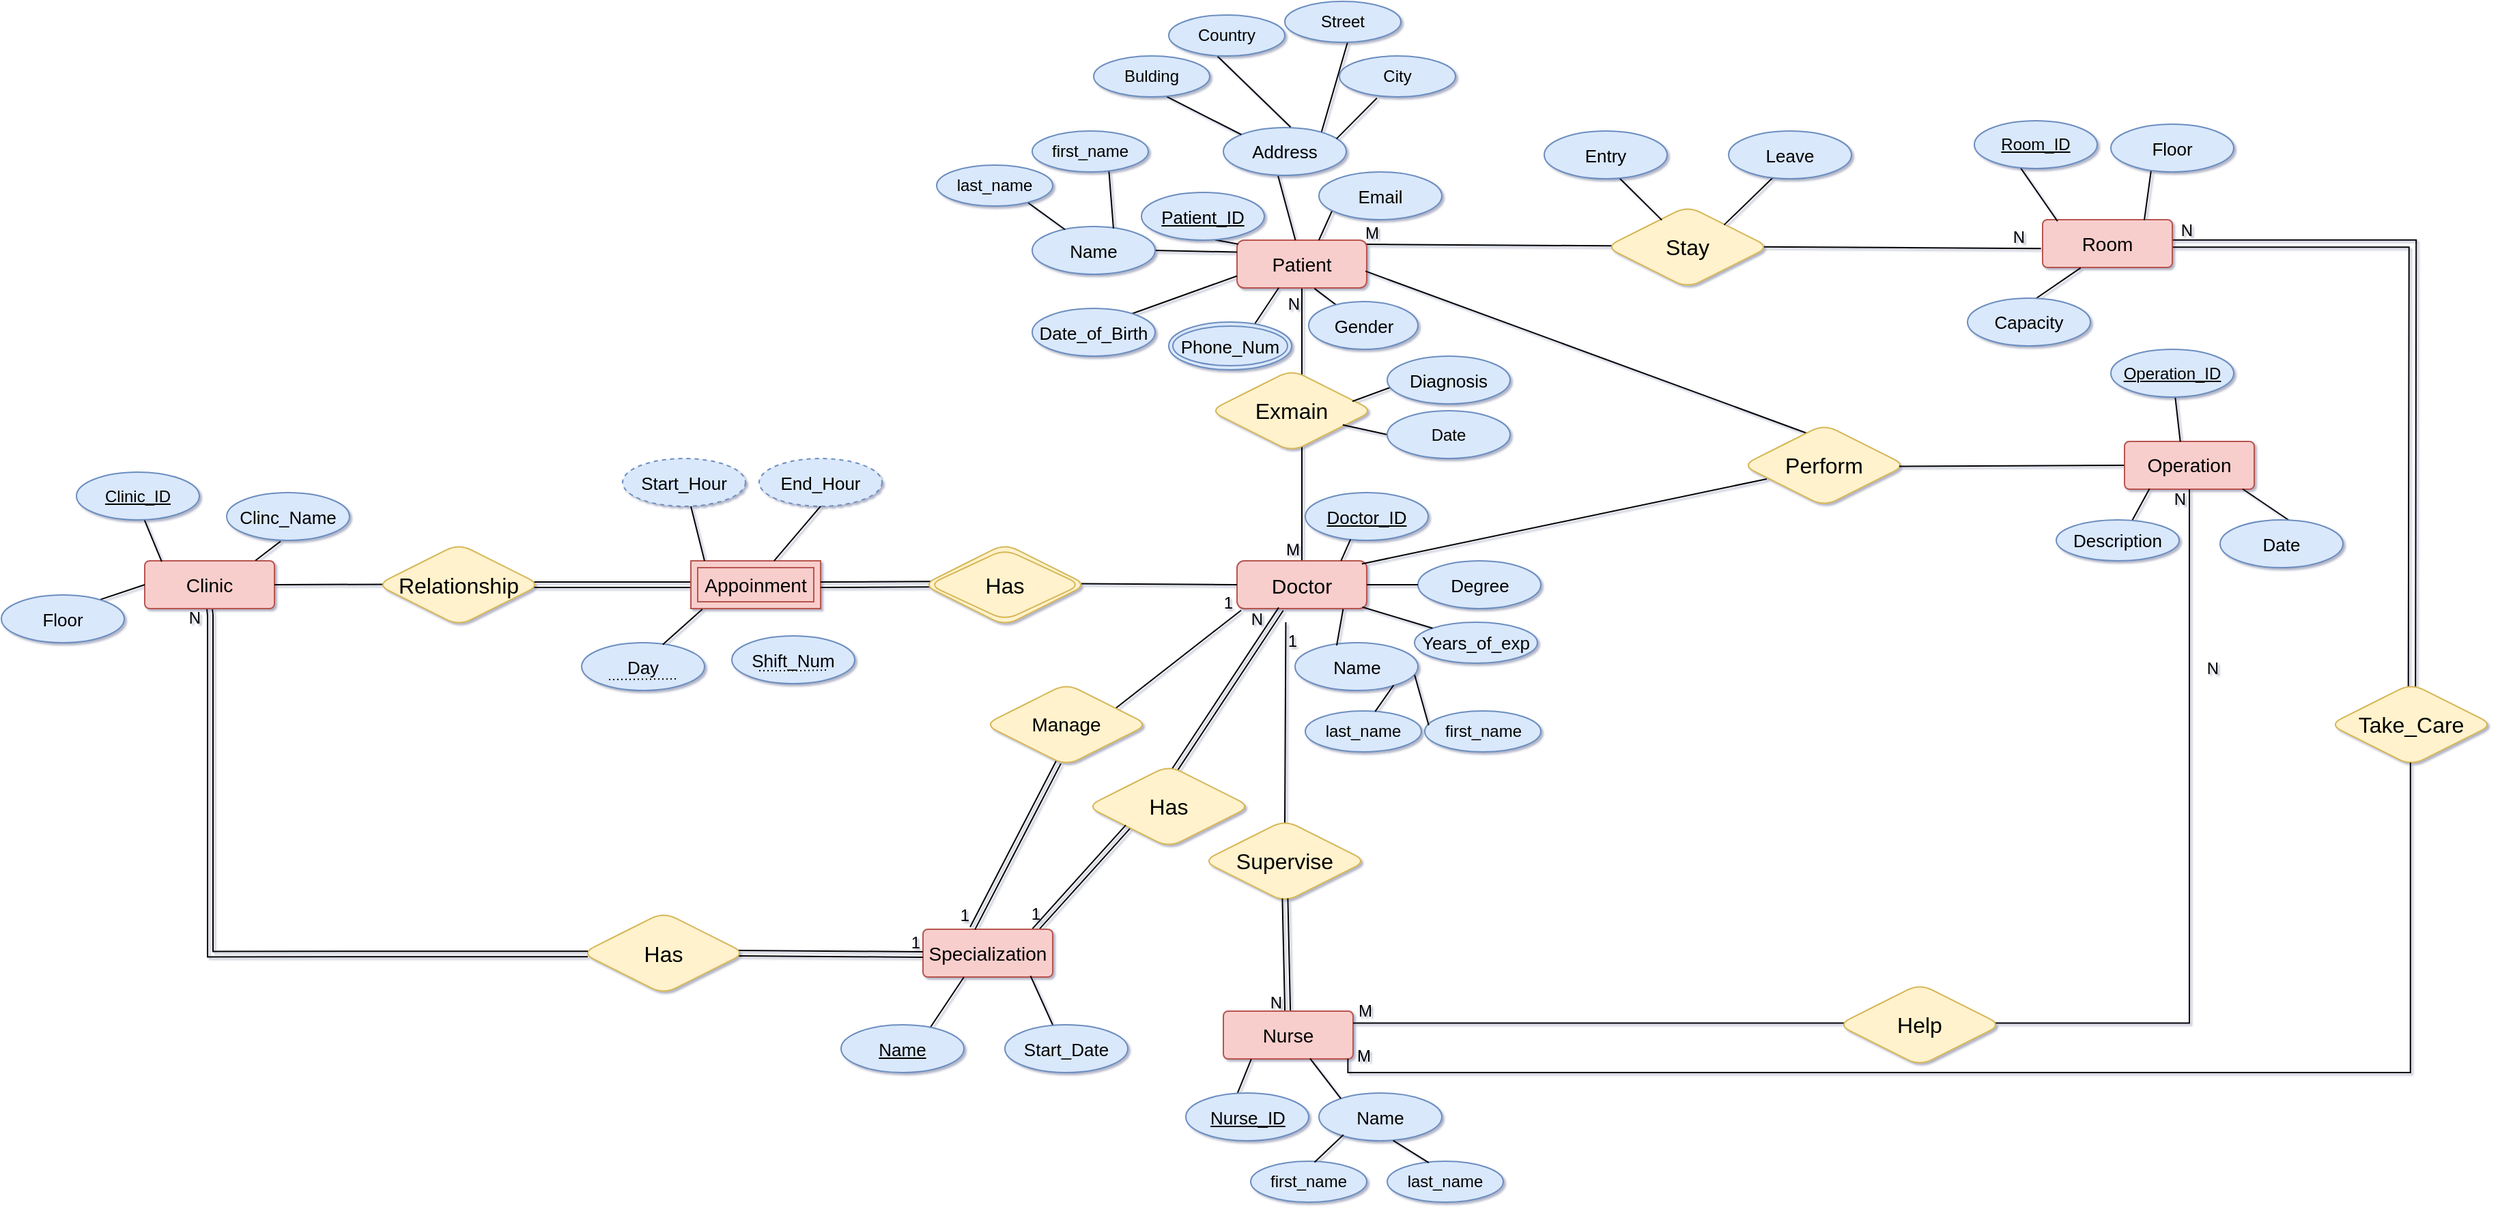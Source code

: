 <mxfile version="25.0.2">
  <diagram name="Page-1" id="JPhfY46BZoYC_x1wJi27">
    <mxGraphModel dx="1514" dy="818" grid="1" gridSize="10" guides="1" tooltips="1" connect="1" arrows="1" fold="1" page="0" pageScale="1" pageWidth="850" pageHeight="1100" background="none" math="0" shadow="1">
      <root>
        <mxCell id="0" />
        <mxCell id="1" parent="0" />
        <mxCell id="t5Fg0YKXx1d9ERBlGr_o-64" value="" style="shape=link;html=1;rounded=0;edgeStyle=orthogonalEdgeStyle;width=5.238;exitX=1;exitY=0.5;exitDx=0;exitDy=0;entryX=0.504;entryY=0.064;entryDx=0;entryDy=0;entryPerimeter=0;" edge="1" parent="1" source="BDL2UbOn3JsSijbBYsNf-133">
          <mxGeometry relative="1" as="geometry">
            <mxPoint x="1075" y="126.83" as="sourcePoint" />
            <mxPoint x="1250.48" y="453.17" as="targetPoint" />
          </mxGeometry>
        </mxCell>
        <mxCell id="t5Fg0YKXx1d9ERBlGr_o-66" value="N" style="resizable=0;html=1;whiteSpace=wrap;align=right;verticalAlign=bottom;" connectable="0" vertex="1" parent="t5Fg0YKXx1d9ERBlGr_o-64">
          <mxGeometry x="1" relative="1" as="geometry">
            <mxPoint x="-140" y="-5" as="offset" />
          </mxGeometry>
        </mxCell>
        <mxCell id="BDL2UbOn3JsSijbBYsNf-130" value="" style="endArrow=none;html=1;rounded=0;fontFamily=Helvetica;fontSize=12;fontColor=default;exitX=0.966;exitY=0.087;exitDx=0;exitDy=0;exitPerimeter=0;entryX=-0.012;entryY=0.603;entryDx=0;entryDy=0;entryPerimeter=0;" parent="1" source="BDL2UbOn3JsSijbBYsNf-97" target="BDL2UbOn3JsSijbBYsNf-133" edge="1">
          <mxGeometry relative="1" as="geometry">
            <mxPoint x="490" y="125" as="sourcePoint" />
            <mxPoint x="950.381" y="130" as="targetPoint" />
          </mxGeometry>
        </mxCell>
        <mxCell id="BDL2UbOn3JsSijbBYsNf-131" value="M" style="resizable=0;html=1;whiteSpace=wrap;align=left;verticalAlign=bottom;rounded=1;strokeColor=default;fontFamily=Helvetica;fontSize=12;fontColor=default;fillColor=default;" parent="BDL2UbOn3JsSijbBYsNf-130" connectable="0" vertex="1">
          <mxGeometry x="-1" relative="1" as="geometry" />
        </mxCell>
        <mxCell id="BDL2UbOn3JsSijbBYsNf-132" value="N" style="resizable=0;html=1;whiteSpace=wrap;align=right;verticalAlign=bottom;rounded=1;strokeColor=default;fontFamily=Helvetica;fontSize=12;fontColor=default;fillColor=default;" parent="BDL2UbOn3JsSijbBYsNf-130" connectable="0" vertex="1">
          <mxGeometry x="1" relative="1" as="geometry">
            <mxPoint x="-10" as="offset" />
          </mxGeometry>
        </mxCell>
        <mxCell id="BDL2UbOn3JsSijbBYsNf-129" value="Stay" style="shape=rhombus;perimeter=rhombusPerimeter;whiteSpace=wrap;html=1;align=center;rounded=1;strokeColor=#d6b656;verticalAlign=middle;fontFamily=Helvetica;fontSize=16;fillColor=#fff2cc;" parent="1" vertex="1">
          <mxGeometry x="660" y="100" width="120" height="60" as="geometry" />
        </mxCell>
        <mxCell id="BDL2UbOn3JsSijbBYsNf-98" value="" style="endArrow=none;html=1;rounded=0;fontFamily=Helvetica;fontSize=12;fontColor=default;exitX=0.5;exitY=0;exitDx=0;exitDy=0;entryX=0.5;entryY=1;entryDx=0;entryDy=0;" parent="1" source="BDL2UbOn3JsSijbBYsNf-1" target="BDL2UbOn3JsSijbBYsNf-97" edge="1">
          <mxGeometry relative="1" as="geometry">
            <mxPoint x="437.29" y="369.755" as="sourcePoint" />
            <mxPoint x="432.7" y="180" as="targetPoint" />
          </mxGeometry>
        </mxCell>
        <mxCell id="BDL2UbOn3JsSijbBYsNf-99" value="M" style="resizable=0;html=1;whiteSpace=wrap;align=left;verticalAlign=bottom;rounded=1;strokeColor=default;fontFamily=Helvetica;fontSize=12;fontColor=default;fillColor=default;" parent="BDL2UbOn3JsSijbBYsNf-98" connectable="0" vertex="1">
          <mxGeometry x="-1" relative="1" as="geometry">
            <mxPoint x="-14" as="offset" />
          </mxGeometry>
        </mxCell>
        <mxCell id="BDL2UbOn3JsSijbBYsNf-100" value="N" style="resizable=0;html=1;whiteSpace=wrap;align=right;verticalAlign=bottom;rounded=1;strokeColor=default;fontFamily=Helvetica;fontSize=12;fontColor=default;fillColor=default;" parent="BDL2UbOn3JsSijbBYsNf-98" connectable="0" vertex="1">
          <mxGeometry x="1" relative="1" as="geometry">
            <mxPoint y="20" as="offset" />
          </mxGeometry>
        </mxCell>
        <mxCell id="BDL2UbOn3JsSijbBYsNf-1" value="Doctor" style="whiteSpace=wrap;html=1;align=center;fillColor=#f8cecc;strokeColor=#b85450;fontSize=15;rounded=1;" parent="1" vertex="1">
          <mxGeometry x="390" y="360" width="95" height="35" as="geometry" />
        </mxCell>
        <mxCell id="BDL2UbOn3JsSijbBYsNf-8" value="Doctor_ID" style="ellipse;whiteSpace=wrap;html=1;align=center;fontStyle=4;fillColor=#dae8fc;strokeColor=#6c8ebf;fontSize=13;rounded=1;" parent="1" vertex="1">
          <mxGeometry x="440" y="310" width="90" height="35" as="geometry" />
        </mxCell>
        <mxCell id="BDL2UbOn3JsSijbBYsNf-29" value="Degree" style="ellipse;whiteSpace=wrap;html=1;align=center;fillColor=#dae8fc;strokeColor=#6c8ebf;fontSize=13;rounded=1;" parent="1" vertex="1">
          <mxGeometry x="522.5" y="360" width="90" height="35" as="geometry" />
        </mxCell>
        <mxCell id="BDL2UbOn3JsSijbBYsNf-32" value="" style="endArrow=none;html=1;entryX=0.368;entryY=0.98;entryDx=0;entryDy=0;exitX=0.802;exitY=-0.003;exitDx=0;exitDy=0;exitPerimeter=0;rounded=1;entryPerimeter=0;" parent="1" source="BDL2UbOn3JsSijbBYsNf-1" target="BDL2UbOn3JsSijbBYsNf-8" edge="1">
          <mxGeometry width="50" height="50" relative="1" as="geometry">
            <mxPoint x="464.66" y="300" as="sourcePoint" />
            <mxPoint x="464.66" y="250" as="targetPoint" />
            <Array as="points" />
          </mxGeometry>
        </mxCell>
        <mxCell id="BDL2UbOn3JsSijbBYsNf-35" value="" style="endArrow=none;html=1;entryX=0;entryY=0.5;entryDx=0;entryDy=0;exitX=1;exitY=0.5;exitDx=0;exitDy=0;rounded=1;" parent="1" source="BDL2UbOn3JsSijbBYsNf-1" target="BDL2UbOn3JsSijbBYsNf-29" edge="1">
          <mxGeometry width="50" height="50" relative="1" as="geometry">
            <mxPoint x="469" y="317.16" as="sourcePoint" />
            <mxPoint x="539" y="317.16" as="targetPoint" />
          </mxGeometry>
        </mxCell>
        <mxCell id="BDL2UbOn3JsSijbBYsNf-36" value="Years_of_exp" style="ellipse;whiteSpace=wrap;html=1;align=center;fillColor=#dae8fc;strokeColor=#6c8ebf;fontSize=13;rounded=1;" parent="1" vertex="1">
          <mxGeometry x="520" y="405" width="90" height="30" as="geometry" />
        </mxCell>
        <mxCell id="BDL2UbOn3JsSijbBYsNf-37" value="" style="endArrow=none;html=1;exitX=0;exitY=0;exitDx=0;exitDy=0;entryX=0.966;entryY=0.967;entryDx=0;entryDy=0;rounded=1;entryPerimeter=0;" parent="1" source="BDL2UbOn3JsSijbBYsNf-36" target="BDL2UbOn3JsSijbBYsNf-1" edge="1">
          <mxGeometry width="50" height="50" relative="1" as="geometry">
            <mxPoint x="464.66" y="395" as="sourcePoint" />
            <mxPoint x="464.66" y="335" as="targetPoint" />
          </mxGeometry>
        </mxCell>
        <mxCell id="BDL2UbOn3JsSijbBYsNf-38" value="Name" style="ellipse;whiteSpace=wrap;html=1;align=center;rounded=1;fillColor=#dae8fc;strokeColor=#6c8ebf;fontSize=13;" parent="1" vertex="1">
          <mxGeometry x="432.5" y="420" width="90" height="35" as="geometry" />
        </mxCell>
        <mxCell id="BDL2UbOn3JsSijbBYsNf-39" value="" style="endArrow=none;html=1;rounded=1;entryX=0.818;entryY=1.011;entryDx=0;entryDy=0;entryPerimeter=0;" parent="1" target="BDL2UbOn3JsSijbBYsNf-1" edge="1">
          <mxGeometry width="50" height="50" relative="1" as="geometry">
            <mxPoint x="463" y="422" as="sourcePoint" />
            <mxPoint x="420" y="335" as="targetPoint" />
          </mxGeometry>
        </mxCell>
        <mxCell id="BDL2UbOn3JsSijbBYsNf-40" value="last_name" style="ellipse;whiteSpace=wrap;html=1;align=center;rounded=1;fillColor=#dae8fc;strokeColor=#6c8ebf;fontSize=12;" parent="1" vertex="1">
          <mxGeometry x="440" y="470" width="85" height="30" as="geometry" />
        </mxCell>
        <mxCell id="BDL2UbOn3JsSijbBYsNf-42" value="" style="endArrow=none;html=1;rounded=1;exitX=0.602;exitY=0.015;exitDx=0;exitDy=0;exitPerimeter=0;entryX=0.802;entryY=0.89;entryDx=0;entryDy=0;entryPerimeter=0;" parent="1" source="BDL2UbOn3JsSijbBYsNf-40" target="BDL2UbOn3JsSijbBYsNf-38" edge="1">
          <mxGeometry width="50" height="50" relative="1" as="geometry">
            <mxPoint x="370" y="360" as="sourcePoint" />
            <mxPoint x="400" y="410" as="targetPoint" />
            <Array as="points" />
          </mxGeometry>
        </mxCell>
        <mxCell id="BDL2UbOn3JsSijbBYsNf-43" value="Exmain" style="shape=rhombus;perimeter=rhombusPerimeter;whiteSpace=wrap;html=1;align=center;rounded=1;fillColor=#fff2cc;strokeColor=#d6b656;fontSize=16;" parent="1" vertex="1">
          <mxGeometry x="370" y="220" width="120" height="60" as="geometry" />
        </mxCell>
        <mxCell id="BDL2UbOn3JsSijbBYsNf-50" value="" style="endArrow=none;html=1;rounded=1;fontFamily=Helvetica;fontSize=12;fontColor=default;exitX=0.812;exitY=0.673;exitDx=0;exitDy=0;exitPerimeter=0;entryX=0;entryY=0.5;entryDx=0;entryDy=0;" parent="1" source="BDL2UbOn3JsSijbBYsNf-43" target="BDL2UbOn3JsSijbBYsNf-52" edge="1">
          <mxGeometry width="50" height="50" relative="1" as="geometry">
            <mxPoint x="460" y="190" as="sourcePoint" />
            <mxPoint x="510" y="160" as="targetPoint" />
          </mxGeometry>
        </mxCell>
        <mxCell id="BDL2UbOn3JsSijbBYsNf-52" value="Date" style="ellipse;whiteSpace=wrap;html=1;align=center;rounded=1;strokeColor=#6c8ebf;verticalAlign=middle;fontFamily=Helvetica;fontSize=12;fillColor=#dae8fc;" parent="1" vertex="1">
          <mxGeometry x="500" y="250" width="90" height="35" as="geometry" />
        </mxCell>
        <mxCell id="BDL2UbOn3JsSijbBYsNf-53" value="" style="endArrow=none;html=1;rounded=1;fontFamily=Helvetica;fontSize=12;fontColor=default;exitX=0.871;exitY=0.385;exitDx=0;exitDy=0;exitPerimeter=0;entryX=0.027;entryY=0.654;entryDx=0;entryDy=0;entryPerimeter=0;" parent="1" source="BDL2UbOn3JsSijbBYsNf-43" target="BDL2UbOn3JsSijbBYsNf-54" edge="1">
          <mxGeometry width="50" height="50" relative="1" as="geometry">
            <mxPoint x="470" y="132" as="sourcePoint" />
            <mxPoint x="520" y="120" as="targetPoint" />
          </mxGeometry>
        </mxCell>
        <mxCell id="BDL2UbOn3JsSijbBYsNf-54" value="Diagnosis" style="ellipse;whiteSpace=wrap;html=1;align=center;rounded=1;strokeColor=#6c8ebf;verticalAlign=middle;fontFamily=Helvetica;fontSize=13;fillColor=#dae8fc;" parent="1" vertex="1">
          <mxGeometry x="500" y="210" width="90" height="35" as="geometry" />
        </mxCell>
        <mxCell id="BDL2UbOn3JsSijbBYsNf-92" value="first_name" style="ellipse;whiteSpace=wrap;html=1;align=center;rounded=1;strokeColor=#6c8ebf;verticalAlign=middle;fontFamily=Helvetica;fontSize=12;fillColor=#dae8fc;" parent="1" vertex="1">
          <mxGeometry x="527.5" y="470" width="85" height="30" as="geometry" />
        </mxCell>
        <mxCell id="BDL2UbOn3JsSijbBYsNf-96" value="" style="endArrow=none;html=1;rounded=1;fontFamily=Helvetica;fontSize=12;fontColor=default;entryX=0.973;entryY=0.675;entryDx=0;entryDy=0;entryPerimeter=0;exitX=0.034;exitY=0.35;exitDx=0;exitDy=0;exitPerimeter=0;" parent="1" source="BDL2UbOn3JsSijbBYsNf-92" target="BDL2UbOn3JsSijbBYsNf-38" edge="1">
          <mxGeometry width="50" height="50" relative="1" as="geometry">
            <mxPoint x="550" y="450" as="sourcePoint" />
            <mxPoint x="475" y="485" as="targetPoint" />
          </mxGeometry>
        </mxCell>
        <mxCell id="BDL2UbOn3JsSijbBYsNf-97" value="Patient" style="whiteSpace=wrap;html=1;align=center;rounded=1;strokeColor=#b85450;verticalAlign=middle;fontFamily=Helvetica;fontSize=14;fillColor=#f8cecc;" parent="1" vertex="1">
          <mxGeometry x="390" y="125" width="95" height="35" as="geometry" />
        </mxCell>
        <mxCell id="BDL2UbOn3JsSijbBYsNf-101" value="" style="endArrow=none;html=1;rounded=1;fontFamily=Helvetica;fontSize=12;fontColor=default;exitX=0.597;exitY=1.012;exitDx=0;exitDy=0;exitPerimeter=0;entryX=0.254;entryY=0.075;entryDx=0;entryDy=0;entryPerimeter=0;" parent="1" source="BDL2UbOn3JsSijbBYsNf-97" target="BDL2UbOn3JsSijbBYsNf-102" edge="1">
          <mxGeometry width="50" height="50" relative="1" as="geometry">
            <mxPoint x="480" y="170" as="sourcePoint" />
            <mxPoint x="510" y="170" as="targetPoint" />
          </mxGeometry>
        </mxCell>
        <mxCell id="BDL2UbOn3JsSijbBYsNf-102" value="Gender" style="ellipse;whiteSpace=wrap;html=1;align=center;rounded=1;strokeColor=#6c8ebf;verticalAlign=middle;fontFamily=Helvetica;fontSize=13;fillColor=#dae8fc;" parent="1" vertex="1">
          <mxGeometry x="442.5" y="170" width="80" height="35" as="geometry" />
        </mxCell>
        <mxCell id="BDL2UbOn3JsSijbBYsNf-104" value="" style="endArrow=none;html=1;rounded=1;fontFamily=Helvetica;fontSize=12;fontColor=default;exitX=0.631;exitY=0;exitDx=0;exitDy=0;exitPerimeter=0;entryX=0.106;entryY=0.82;entryDx=0;entryDy=0;entryPerimeter=0;" parent="1" source="BDL2UbOn3JsSijbBYsNf-97" target="BDL2UbOn3JsSijbBYsNf-105" edge="1">
          <mxGeometry width="50" height="50" relative="1" as="geometry">
            <mxPoint x="480" y="150" as="sourcePoint" />
            <mxPoint x="510" y="130" as="targetPoint" />
          </mxGeometry>
        </mxCell>
        <mxCell id="BDL2UbOn3JsSijbBYsNf-105" value="Email" style="ellipse;whiteSpace=wrap;html=1;align=center;rounded=1;strokeColor=#6c8ebf;verticalAlign=middle;fontFamily=Helvetica;fontSize=13;fillColor=#dae8fc;" parent="1" vertex="1">
          <mxGeometry x="450" y="75" width="90" height="35" as="geometry" />
        </mxCell>
        <mxCell id="BDL2UbOn3JsSijbBYsNf-106" value="" style="endArrow=none;html=1;rounded=1;fontFamily=Helvetica;fontSize=12;fontColor=default;entryX=0.444;entryY=1.004;entryDx=0;entryDy=0;entryPerimeter=0;" parent="1" source="BDL2UbOn3JsSijbBYsNf-97" target="BDL2UbOn3JsSijbBYsNf-107" edge="1">
          <mxGeometry width="50" height="50" relative="1" as="geometry">
            <mxPoint x="470" y="140" as="sourcePoint" />
            <mxPoint x="470" y="110" as="targetPoint" />
          </mxGeometry>
        </mxCell>
        <mxCell id="BDL2UbOn3JsSijbBYsNf-107" value="Address" style="ellipse;whiteSpace=wrap;html=1;align=center;rounded=1;strokeColor=#6c8ebf;verticalAlign=middle;fontFamily=Helvetica;fontSize=13;fillColor=#dae8fc;" parent="1" vertex="1">
          <mxGeometry x="380" y="42.5" width="90" height="35" as="geometry" />
        </mxCell>
        <mxCell id="BDL2UbOn3JsSijbBYsNf-108" value="" style="endArrow=none;html=1;rounded=1;fontFamily=Helvetica;fontSize=12;fontColor=default;exitX=0.921;exitY=0.234;exitDx=0;exitDy=0;exitPerimeter=0;entryX=0.323;entryY=1.03;entryDx=0;entryDy=0;entryPerimeter=0;" parent="1" source="BDL2UbOn3JsSijbBYsNf-107" target="BDL2UbOn3JsSijbBYsNf-110" edge="1">
          <mxGeometry width="50" height="50" relative="1" as="geometry">
            <mxPoint x="505" y="90" as="sourcePoint" />
            <mxPoint x="530" y="70" as="targetPoint" />
          </mxGeometry>
        </mxCell>
        <mxCell id="BDL2UbOn3JsSijbBYsNf-110" value="City" style="ellipse;whiteSpace=wrap;html=1;align=center;rounded=1;strokeColor=#6c8ebf;verticalAlign=middle;fontFamily=Helvetica;fontSize=12;fillColor=#dae8fc;" parent="1" vertex="1">
          <mxGeometry x="465" y="-10" width="85" height="30" as="geometry" />
        </mxCell>
        <mxCell id="BDL2UbOn3JsSijbBYsNf-111" value="" style="endArrow=none;html=1;rounded=1;fontFamily=Helvetica;fontSize=12;fontColor=default;exitX=0.799;exitY=0.09;exitDx=0;exitDy=0;exitPerimeter=0;entryX=0.544;entryY=0.966;entryDx=0;entryDy=0;entryPerimeter=0;" parent="1" source="BDL2UbOn3JsSijbBYsNf-107" target="BDL2UbOn3JsSijbBYsNf-112" edge="1">
          <mxGeometry width="50" height="50" relative="1" as="geometry">
            <mxPoint x="430" y="70" as="sourcePoint" />
            <mxPoint x="490" y="60" as="targetPoint" />
          </mxGeometry>
        </mxCell>
        <mxCell id="BDL2UbOn3JsSijbBYsNf-112" value="Street" style="ellipse;whiteSpace=wrap;html=1;align=center;rounded=1;strokeColor=#6c8ebf;verticalAlign=middle;fontFamily=Helvetica;fontSize=12;fillColor=#dae8fc;" parent="1" vertex="1">
          <mxGeometry x="425" y="-50" width="85" height="30" as="geometry" />
        </mxCell>
        <mxCell id="BDL2UbOn3JsSijbBYsNf-113" value="" style="endArrow=none;html=1;rounded=1;fontFamily=Helvetica;fontSize=12;fontColor=default;exitX=0.547;exitY=-0.01;exitDx=0;exitDy=0;exitPerimeter=0;entryX=0.42;entryY=1.008;entryDx=0;entryDy=0;entryPerimeter=0;" parent="1" source="BDL2UbOn3JsSijbBYsNf-107" target="BDL2UbOn3JsSijbBYsNf-114" edge="1">
          <mxGeometry width="50" height="50" relative="1" as="geometry">
            <mxPoint x="463" y="79" as="sourcePoint" />
            <mxPoint x="470" y="60" as="targetPoint" />
          </mxGeometry>
        </mxCell>
        <mxCell id="BDL2UbOn3JsSijbBYsNf-114" value="Country" style="ellipse;whiteSpace=wrap;html=1;align=center;rounded=1;strokeColor=#6c8ebf;verticalAlign=middle;fontFamily=Helvetica;fontSize=12;fillColor=#dae8fc;" parent="1" vertex="1">
          <mxGeometry x="340" y="-40" width="85" height="30" as="geometry" />
        </mxCell>
        <mxCell id="BDL2UbOn3JsSijbBYsNf-115" value="" style="endArrow=none;html=1;rounded=1;fontFamily=Helvetica;fontSize=12;fontColor=default;exitX=0;exitY=0;exitDx=0;exitDy=0;entryX=0.63;entryY=0.995;entryDx=0;entryDy=0;entryPerimeter=0;" parent="1" source="BDL2UbOn3JsSijbBYsNf-107" target="BDL2UbOn3JsSijbBYsNf-116" edge="1">
          <mxGeometry width="50" height="50" relative="1" as="geometry">
            <mxPoint x="410" y="100" as="sourcePoint" />
            <mxPoint x="410" y="70" as="targetPoint" />
          </mxGeometry>
        </mxCell>
        <mxCell id="BDL2UbOn3JsSijbBYsNf-116" value="Bulding" style="ellipse;whiteSpace=wrap;html=1;align=center;rounded=1;strokeColor=#6c8ebf;verticalAlign=middle;fontFamily=Helvetica;fontSize=12;fillColor=#dae8fc;" parent="1" vertex="1">
          <mxGeometry x="285" y="-10" width="85" height="30" as="geometry" />
        </mxCell>
        <mxCell id="BDL2UbOn3JsSijbBYsNf-117" value="" style="endArrow=none;html=1;rounded=1;fontFamily=Helvetica;fontSize=12;fontColor=default;entryX=0.008;entryY=0.082;entryDx=0;entryDy=0;entryPerimeter=0;exitX=0.599;exitY=0.992;exitDx=0;exitDy=0;exitPerimeter=0;" parent="1" source="BDL2UbOn3JsSijbBYsNf-118" target="BDL2UbOn3JsSijbBYsNf-97" edge="1">
          <mxGeometry width="50" height="50" relative="1" as="geometry">
            <mxPoint x="340" y="130" as="sourcePoint" />
            <mxPoint x="370" y="110" as="targetPoint" />
          </mxGeometry>
        </mxCell>
        <mxCell id="BDL2UbOn3JsSijbBYsNf-118" value="Patient_ID" style="ellipse;whiteSpace=wrap;html=1;align=center;fontStyle=4;rounded=1;strokeColor=#6c8ebf;verticalAlign=middle;fontFamily=Helvetica;fontSize=13;fillColor=#dae8fc;" parent="1" vertex="1">
          <mxGeometry x="320" y="90" width="90" height="35" as="geometry" />
        </mxCell>
        <mxCell id="BDL2UbOn3JsSijbBYsNf-119" value="" style="endArrow=none;html=1;rounded=1;fontFamily=Helvetica;fontSize=12;fontColor=default;entryX=0.322;entryY=0.996;entryDx=0;entryDy=0;entryPerimeter=0;exitX=0.684;exitY=0.099;exitDx=0;exitDy=0;exitPerimeter=0;" parent="1" source="BDL2UbOn3JsSijbBYsNf-120" target="BDL2UbOn3JsSijbBYsNf-97" edge="1">
          <mxGeometry width="50" height="50" relative="1" as="geometry">
            <mxPoint x="410" y="200" as="sourcePoint" />
            <mxPoint x="410" y="180" as="targetPoint" />
          </mxGeometry>
        </mxCell>
        <mxCell id="BDL2UbOn3JsSijbBYsNf-120" value="Phone_Num" style="ellipse;shape=doubleEllipse;margin=3;whiteSpace=wrap;html=1;align=center;rounded=1;strokeColor=#6c8ebf;verticalAlign=middle;fontFamily=Helvetica;fontSize=13;fillColor=#dae8fc;" parent="1" vertex="1">
          <mxGeometry x="340" y="185" width="90" height="35" as="geometry" />
        </mxCell>
        <mxCell id="BDL2UbOn3JsSijbBYsNf-121" value="" style="endArrow=none;html=1;rounded=1;fontFamily=Helvetica;fontSize=12;fontColor=default;entryX=0;entryY=0.25;entryDx=0;entryDy=0;exitX=1;exitY=0.5;exitDx=0;exitDy=0;" parent="1" source="BDL2UbOn3JsSijbBYsNf-122" target="BDL2UbOn3JsSijbBYsNf-97" edge="1">
          <mxGeometry width="50" height="50" relative="1" as="geometry">
            <mxPoint x="330" y="140" as="sourcePoint" />
            <mxPoint x="370" y="160" as="targetPoint" />
          </mxGeometry>
        </mxCell>
        <mxCell id="BDL2UbOn3JsSijbBYsNf-122" value="Name" style="ellipse;whiteSpace=wrap;html=1;align=center;rounded=1;strokeColor=#6c8ebf;verticalAlign=middle;fontFamily=Helvetica;fontSize=13;fillColor=#dae8fc;" parent="1" vertex="1">
          <mxGeometry x="240" y="115" width="90" height="35" as="geometry" />
        </mxCell>
        <mxCell id="BDL2UbOn3JsSijbBYsNf-124" value="" style="endArrow=none;html=1;rounded=1;fontFamily=Helvetica;fontSize=12;fontColor=default;exitX=0.661;exitY=0.042;exitDx=0;exitDy=0;exitPerimeter=0;entryX=0.661;entryY=0.983;entryDx=0;entryDy=0;entryPerimeter=0;" parent="1" source="BDL2UbOn3JsSijbBYsNf-122" target="BDL2UbOn3JsSijbBYsNf-125" edge="1">
          <mxGeometry width="50" height="50" relative="1" as="geometry">
            <mxPoint x="280" y="110" as="sourcePoint" />
            <mxPoint x="300" y="80" as="targetPoint" />
          </mxGeometry>
        </mxCell>
        <mxCell id="BDL2UbOn3JsSijbBYsNf-125" value="first_name" style="ellipse;whiteSpace=wrap;html=1;align=center;rounded=1;strokeColor=#6c8ebf;verticalAlign=middle;fontFamily=Helvetica;fontSize=12;fillColor=#dae8fc;" parent="1" vertex="1">
          <mxGeometry x="240" y="45" width="85" height="30" as="geometry" />
        </mxCell>
        <mxCell id="BDL2UbOn3JsSijbBYsNf-126" value="" style="endArrow=none;html=1;rounded=1;fontFamily=Helvetica;fontSize=12;fontColor=default;exitX=0.267;exitY=0.065;exitDx=0;exitDy=0;exitPerimeter=0;entryX=0.783;entryY=0.909;entryDx=0;entryDy=0;entryPerimeter=0;" parent="1" source="BDL2UbOn3JsSijbBYsNf-122" target="BDL2UbOn3JsSijbBYsNf-127" edge="1">
          <mxGeometry width="50" height="50" relative="1" as="geometry">
            <mxPoint x="170" y="122.5" as="sourcePoint" />
            <mxPoint x="230" y="90" as="targetPoint" />
          </mxGeometry>
        </mxCell>
        <mxCell id="BDL2UbOn3JsSijbBYsNf-127" value="last_name" style="ellipse;whiteSpace=wrap;html=1;align=center;rounded=1;strokeColor=#6c8ebf;verticalAlign=middle;fontFamily=Helvetica;fontSize=12;fillColor=#dae8fc;" parent="1" vertex="1">
          <mxGeometry x="170" y="70" width="85" height="30" as="geometry" />
        </mxCell>
        <mxCell id="BDL2UbOn3JsSijbBYsNf-133" value="Room" style="rounded=1;arcSize=10;whiteSpace=wrap;html=1;align=center;strokeColor=#b85450;verticalAlign=middle;fontFamily=Helvetica;fontSize=14;fillColor=#f8cecc;" parent="1" vertex="1">
          <mxGeometry x="980" y="110" width="95" height="35" as="geometry" />
        </mxCell>
        <mxCell id="BDL2UbOn3JsSijbBYsNf-135" value="" style="endArrow=none;html=1;rounded=1;fontFamily=Helvetica;fontSize=12;fontColor=default;exitX=0.723;exitY=0.23;exitDx=0;exitDy=0;exitPerimeter=0;entryX=0.361;entryY=0.975;entryDx=0;entryDy=0;entryPerimeter=0;" parent="1" source="BDL2UbOn3JsSijbBYsNf-129" target="BDL2UbOn3JsSijbBYsNf-137" edge="1">
          <mxGeometry width="50" height="50" relative="1" as="geometry">
            <mxPoint x="750" y="115" as="sourcePoint" />
            <mxPoint x="780" y="80" as="targetPoint" />
          </mxGeometry>
        </mxCell>
        <mxCell id="BDL2UbOn3JsSijbBYsNf-137" value="Leave" style="ellipse;whiteSpace=wrap;html=1;align=center;rounded=1;strokeColor=#6c8ebf;verticalAlign=middle;fontFamily=Helvetica;fontSize=13;fillColor=#dae8fc;" parent="1" vertex="1">
          <mxGeometry x="750" y="45" width="90" height="35" as="geometry" />
        </mxCell>
        <mxCell id="BDL2UbOn3JsSijbBYsNf-138" value="" style="endArrow=none;html=1;rounded=1;fontFamily=Helvetica;fontSize=13;fontColor=default;exitX=0.343;exitY=0.172;exitDx=0;exitDy=0;exitPerimeter=0;entryX=0.613;entryY=0.99;entryDx=0;entryDy=0;entryPerimeter=0;" parent="1" source="BDL2UbOn3JsSijbBYsNf-129" target="BDL2UbOn3JsSijbBYsNf-139" edge="1">
          <mxGeometry width="50" height="50" relative="1" as="geometry">
            <mxPoint x="680" y="115" as="sourcePoint" />
            <mxPoint x="670" y="80" as="targetPoint" />
          </mxGeometry>
        </mxCell>
        <mxCell id="BDL2UbOn3JsSijbBYsNf-139" value="Entry" style="ellipse;whiteSpace=wrap;html=1;align=center;rounded=1;strokeColor=#6c8ebf;verticalAlign=middle;fontFamily=Helvetica;fontSize=13;fillColor=#dae8fc;" parent="1" vertex="1">
          <mxGeometry x="615" y="45" width="90" height="35" as="geometry" />
        </mxCell>
        <mxCell id="BDL2UbOn3JsSijbBYsNf-142" value="" style="endArrow=none;html=1;rounded=1;fontFamily=Helvetica;fontSize=13;fontColor=default;exitX=0.115;exitY=0.032;exitDx=0;exitDy=0;exitPerimeter=0;entryX=0.361;entryY=0.93;entryDx=0;entryDy=0;entryPerimeter=0;" parent="1" source="BDL2UbOn3JsSijbBYsNf-133" target="BDL2UbOn3JsSijbBYsNf-145" edge="1">
          <mxGeometry width="50" height="50" relative="1" as="geometry">
            <mxPoint x="890" y="120" as="sourcePoint" />
            <mxPoint x="968.61" y="74.335" as="targetPoint" />
          </mxGeometry>
        </mxCell>
        <mxCell id="BDL2UbOn3JsSijbBYsNf-145" value="Room_ID" style="ellipse;whiteSpace=wrap;html=1;align=center;fontStyle=4;rounded=1;strokeColor=#6c8ebf;verticalAlign=middle;fontFamily=Helvetica;fontSize=12;fillColor=#dae8fc;" parent="1" vertex="1">
          <mxGeometry x="930" y="37.5" width="90" height="35" as="geometry" />
        </mxCell>
        <mxCell id="BDL2UbOn3JsSijbBYsNf-146" value="" style="endArrow=none;html=1;rounded=1;fontFamily=Helvetica;fontSize=12;fontColor=default;exitX=0.784;exitY=0.01;exitDx=0;exitDy=0;exitPerimeter=0;entryX=0.328;entryY=0.958;entryDx=0;entryDy=0;entryPerimeter=0;" parent="1" source="BDL2UbOn3JsSijbBYsNf-133" target="BDL2UbOn3JsSijbBYsNf-147" edge="1">
          <mxGeometry width="50" height="50" relative="1" as="geometry">
            <mxPoint x="1030" y="110" as="sourcePoint" />
            <mxPoint x="1070" y="80" as="targetPoint" />
          </mxGeometry>
        </mxCell>
        <mxCell id="BDL2UbOn3JsSijbBYsNf-147" value="Floor" style="ellipse;whiteSpace=wrap;html=1;align=center;rounded=1;strokeColor=#6c8ebf;verticalAlign=middle;fontFamily=Helvetica;fontSize=13;fillColor=#dae8fc;" parent="1" vertex="1">
          <mxGeometry x="1030" y="40" width="90" height="35" as="geometry" />
        </mxCell>
        <mxCell id="BDL2UbOn3JsSijbBYsNf-148" value="" style="endArrow=none;html=1;rounded=1;fontFamily=Helvetica;fontSize=12;fontColor=default;entryX=0.293;entryY=1.008;entryDx=0;entryDy=0;entryPerimeter=0;exitX=0.529;exitY=0.057;exitDx=0;exitDy=0;exitPerimeter=0;" parent="1" source="BDL2UbOn3JsSijbBYsNf-149" target="BDL2UbOn3JsSijbBYsNf-133" edge="1">
          <mxGeometry width="50" height="50" relative="1" as="geometry">
            <mxPoint x="976" y="170" as="sourcePoint" />
            <mxPoint x="990" y="140" as="targetPoint" />
          </mxGeometry>
        </mxCell>
        <mxCell id="BDL2UbOn3JsSijbBYsNf-149" value="Capacity" style="ellipse;whiteSpace=wrap;html=1;align=center;rounded=1;strokeColor=#6c8ebf;verticalAlign=middle;fontFamily=Helvetica;fontSize=13;fillColor=#dae8fc;" parent="1" vertex="1">
          <mxGeometry x="925" y="167.5" width="90" height="35" as="geometry" />
        </mxCell>
        <mxCell id="BDL2UbOn3JsSijbBYsNf-151" value="" style="endArrow=none;html=1;rounded=0;fontFamily=Helvetica;fontSize=12;fontColor=default;entryX=0.15;entryY=0.666;entryDx=0;entryDy=0;entryPerimeter=0;exitX=0.962;exitY=0.064;exitDx=0;exitDy=0;exitPerimeter=0;" parent="1" target="BDL2UbOn3JsSijbBYsNf-154" edge="1" source="BDL2UbOn3JsSijbBYsNf-1">
          <mxGeometry relative="1" as="geometry">
            <mxPoint x="480" y="372" as="sourcePoint" />
            <mxPoint x="720" y="300" as="targetPoint" />
          </mxGeometry>
        </mxCell>
        <mxCell id="BDL2UbOn3JsSijbBYsNf-153" value="" style="endArrow=none;html=1;rounded=0;fontFamily=Helvetica;fontSize=12;fontColor=default;exitX=0.99;exitY=0.649;exitDx=0;exitDy=0;exitPerimeter=0;entryX=0.398;entryY=0.11;entryDx=0;entryDy=0;entryPerimeter=0;" parent="1" source="BDL2UbOn3JsSijbBYsNf-97" target="BDL2UbOn3JsSijbBYsNf-154" edge="1">
          <mxGeometry relative="1" as="geometry">
            <mxPoint x="630" y="230" as="sourcePoint" />
            <mxPoint x="790" y="230" as="targetPoint" />
          </mxGeometry>
        </mxCell>
        <mxCell id="BDL2UbOn3JsSijbBYsNf-154" value="Perform" style="shape=rhombus;perimeter=rhombusPerimeter;whiteSpace=wrap;html=1;align=center;rounded=1;strokeColor=#d6b656;verticalAlign=middle;fontFamily=Helvetica;fontSize=16;fillColor=#fff2cc;" parent="1" vertex="1">
          <mxGeometry x="760" y="260" width="120" height="60" as="geometry" />
        </mxCell>
        <mxCell id="BDL2UbOn3JsSijbBYsNf-155" value="" style="endArrow=none;html=1;rounded=0;fontFamily=Helvetica;fontSize=12;fontColor=default;exitX=0.958;exitY=0.513;exitDx=0;exitDy=0;exitPerimeter=0;entryX=0;entryY=0.5;entryDx=0;entryDy=0;" parent="1" source="BDL2UbOn3JsSijbBYsNf-154" target="BDL2UbOn3JsSijbBYsNf-156" edge="1">
          <mxGeometry relative="1" as="geometry">
            <mxPoint x="880" y="289.71" as="sourcePoint" />
            <mxPoint x="1040" y="289.71" as="targetPoint" />
          </mxGeometry>
        </mxCell>
        <mxCell id="BDL2UbOn3JsSijbBYsNf-156" value="Operation" style="rounded=1;arcSize=10;whiteSpace=wrap;html=1;align=center;strokeColor=#b85450;verticalAlign=middle;fontFamily=Helvetica;fontSize=14;fillColor=#f8cecc;" parent="1" vertex="1">
          <mxGeometry x="1040" y="272.5" width="95" height="35" as="geometry" />
        </mxCell>
        <mxCell id="BDL2UbOn3JsSijbBYsNf-157" value="" style="endArrow=none;html=1;rounded=1;fontFamily=Helvetica;fontSize=12;fontColor=default;exitX=0.43;exitY=0.006;exitDx=0;exitDy=0;exitPerimeter=0;entryX=0.523;entryY=0.983;entryDx=0;entryDy=0;entryPerimeter=0;" parent="1" source="BDL2UbOn3JsSijbBYsNf-156" target="BDL2UbOn3JsSijbBYsNf-158" edge="1">
          <mxGeometry width="50" height="50" relative="1" as="geometry">
            <mxPoint x="1080" y="270" as="sourcePoint" />
            <mxPoint x="1070" y="240" as="targetPoint" />
          </mxGeometry>
        </mxCell>
        <mxCell id="BDL2UbOn3JsSijbBYsNf-158" value="Operation_ID" style="ellipse;whiteSpace=wrap;html=1;align=center;fontStyle=4;rounded=1;strokeColor=#6c8ebf;verticalAlign=middle;fontFamily=Helvetica;fontSize=12;fillColor=#dae8fc;" parent="1" vertex="1">
          <mxGeometry x="1030" y="205" width="90" height="35" as="geometry" />
        </mxCell>
        <mxCell id="BDL2UbOn3JsSijbBYsNf-159" value="" style="endArrow=none;html=1;rounded=1;fontFamily=Helvetica;fontSize=12;fontColor=default;entryX=0.193;entryY=0.99;entryDx=0;entryDy=0;entryPerimeter=0;exitX=0.612;exitY=0.046;exitDx=0;exitDy=0;exitPerimeter=0;" parent="1" source="BDL2UbOn3JsSijbBYsNf-160" target="BDL2UbOn3JsSijbBYsNf-156" edge="1">
          <mxGeometry width="50" height="50" relative="1" as="geometry">
            <mxPoint x="1040" y="340" as="sourcePoint" />
            <mxPoint x="1080" y="300" as="targetPoint" />
          </mxGeometry>
        </mxCell>
        <mxCell id="BDL2UbOn3JsSijbBYsNf-160" value="Description" style="ellipse;whiteSpace=wrap;html=1;align=center;rounded=1;strokeColor=#6c8ebf;verticalAlign=middle;fontFamily=Helvetica;fontSize=13;fillColor=#dae8fc;" parent="1" vertex="1">
          <mxGeometry x="990" y="330" width="90" height="30" as="geometry" />
        </mxCell>
        <mxCell id="BDL2UbOn3JsSijbBYsNf-161" value="" style="endArrow=none;html=1;rounded=1;fontFamily=Helvetica;fontSize=12;fontColor=default;entryX=0.911;entryY=0.997;entryDx=0;entryDy=0;entryPerimeter=0;exitX=0.568;exitY=0.021;exitDx=0;exitDy=0;exitPerimeter=0;" parent="1" source="BDL2UbOn3JsSijbBYsNf-162" target="BDL2UbOn3JsSijbBYsNf-156" edge="1">
          <mxGeometry width="50" height="50" relative="1" as="geometry">
            <mxPoint x="1120" y="340" as="sourcePoint" />
            <mxPoint x="1090" y="310" as="targetPoint" />
          </mxGeometry>
        </mxCell>
        <mxCell id="BDL2UbOn3JsSijbBYsNf-162" value="Date" style="ellipse;whiteSpace=wrap;html=1;align=center;rounded=1;strokeColor=#6c8ebf;verticalAlign=middle;fontFamily=Helvetica;fontSize=13;fillColor=#dae8fc;" parent="1" vertex="1">
          <mxGeometry x="1110" y="330" width="90" height="35" as="geometry" />
        </mxCell>
        <mxCell id="BDL2UbOn3JsSijbBYsNf-163" value="" style="endArrow=none;html=1;rounded=0;fontFamily=Helvetica;fontSize=12;fontColor=default;entryX=0.405;entryY=1;entryDx=0;entryDy=0;entryPerimeter=0;exitX=0.506;exitY=0.041;exitDx=0;exitDy=0;exitPerimeter=0;" parent="1" edge="1">
          <mxGeometry relative="1" as="geometry">
            <mxPoint x="425.0" y="552.46" as="sourcePoint" />
            <mxPoint x="425.73" y="405" as="targetPoint" />
          </mxGeometry>
        </mxCell>
        <mxCell id="BDL2UbOn3JsSijbBYsNf-164" value="1" style="resizable=0;html=1;whiteSpace=wrap;align=right;verticalAlign=bottom;rounded=1;strokeColor=default;fontFamily=Helvetica;fontSize=12;fontColor=default;fillColor=default;" parent="BDL2UbOn3JsSijbBYsNf-163" connectable="0" vertex="1">
          <mxGeometry x="1" relative="1" as="geometry">
            <mxPoint x="10" y="23" as="offset" />
          </mxGeometry>
        </mxCell>
        <mxCell id="BDL2UbOn3JsSijbBYsNf-165" value="Supervise" style="shape=rhombus;perimeter=rhombusPerimeter;whiteSpace=wrap;html=1;align=center;rounded=1;strokeColor=#d6b656;verticalAlign=middle;fontFamily=Helvetica;fontSize=16;fillColor=#fff2cc;" parent="1" vertex="1">
          <mxGeometry x="365" y="550" width="120" height="60" as="geometry" />
        </mxCell>
        <mxCell id="BDL2UbOn3JsSijbBYsNf-166" value="" style="shape=link;html=1;rounded=0;fontFamily=Helvetica;fontSize=12;fontColor=default;exitX=0.51;exitY=0.957;exitDx=0;exitDy=0;exitPerimeter=0;entryX=0.496;entryY=0.07;entryDx=0;entryDy=0;entryPerimeter=0;" parent="1" target="BDL2UbOn3JsSijbBYsNf-168" edge="1">
          <mxGeometry relative="1" as="geometry">
            <mxPoint x="425.2" y="607.42" as="sourcePoint" />
            <mxPoint x="425" y="690" as="targetPoint" />
          </mxGeometry>
        </mxCell>
        <mxCell id="BDL2UbOn3JsSijbBYsNf-167" value="N" style="resizable=0;html=1;whiteSpace=wrap;align=right;verticalAlign=bottom;rounded=1;strokeColor=default;fontFamily=Helvetica;fontSize=12;fontColor=default;fillColor=default;" parent="BDL2UbOn3JsSijbBYsNf-166" connectable="0" vertex="1">
          <mxGeometry x="1" relative="1" as="geometry">
            <mxPoint x="-3" as="offset" />
          </mxGeometry>
        </mxCell>
        <mxCell id="BDL2UbOn3JsSijbBYsNf-168" value="Nurse" style="rounded=1;arcSize=10;whiteSpace=wrap;html=1;align=center;strokeColor=#b85450;verticalAlign=middle;fontFamily=Helvetica;fontSize=14;fillColor=#f8cecc;" parent="1" vertex="1">
          <mxGeometry x="380" y="690" width="95" height="35" as="geometry" />
        </mxCell>
        <mxCell id="BDL2UbOn3JsSijbBYsNf-169" value="" style="endArrow=none;html=1;rounded=1;fontFamily=Helvetica;fontSize=12;fontColor=default;entryX=0.215;entryY=1.004;entryDx=0;entryDy=0;entryPerimeter=0;exitX=0.418;exitY=0.019;exitDx=0;exitDy=0;exitPerimeter=0;" parent="1" source="BDL2UbOn3JsSijbBYsNf-170" target="BDL2UbOn3JsSijbBYsNf-168" edge="1">
          <mxGeometry width="50" height="50" relative="1" as="geometry">
            <mxPoint x="390" y="750" as="sourcePoint" />
            <mxPoint x="425" y="725" as="targetPoint" />
          </mxGeometry>
        </mxCell>
        <mxCell id="BDL2UbOn3JsSijbBYsNf-170" value="Nurse_ID" style="ellipse;whiteSpace=wrap;html=1;align=center;fontStyle=4;rounded=1;strokeColor=#6c8ebf;verticalAlign=middle;fontFamily=Helvetica;fontSize=13;fillColor=#dae8fc;" parent="1" vertex="1">
          <mxGeometry x="352.5" y="750" width="90" height="35" as="geometry" />
        </mxCell>
        <mxCell id="BDL2UbOn3JsSijbBYsNf-174" value="Name" style="ellipse;whiteSpace=wrap;html=1;align=center;rounded=1;fillColor=#dae8fc;strokeColor=#6c8ebf;fontSize=13;" parent="1" vertex="1">
          <mxGeometry x="450" y="750" width="90" height="35" as="geometry" />
        </mxCell>
        <mxCell id="BDL2UbOn3JsSijbBYsNf-175" value="first_name" style="ellipse;whiteSpace=wrap;html=1;align=center;rounded=1;strokeColor=#6c8ebf;verticalAlign=middle;fontFamily=Helvetica;fontSize=12;fillColor=#dae8fc;" parent="1" vertex="1">
          <mxGeometry x="400" y="800" width="85" height="30" as="geometry" />
        </mxCell>
        <mxCell id="BDL2UbOn3JsSijbBYsNf-176" value="last_name" style="ellipse;whiteSpace=wrap;html=1;align=center;rounded=1;fillColor=#dae8fc;strokeColor=#6c8ebf;fontSize=12;" parent="1" vertex="1">
          <mxGeometry x="500" y="800" width="85" height="30" as="geometry" />
        </mxCell>
        <mxCell id="BDL2UbOn3JsSijbBYsNf-178" value="" style="endArrow=none;html=1;rounded=1;fontFamily=Helvetica;fontSize=12;fontColor=default;entryX=0.668;entryY=0.99;entryDx=0;entryDy=0;entryPerimeter=0;exitX=0.178;exitY=0.117;exitDx=0;exitDy=0;exitPerimeter=0;" parent="1" source="BDL2UbOn3JsSijbBYsNf-174" target="BDL2UbOn3JsSijbBYsNf-168" edge="1">
          <mxGeometry width="50" height="50" relative="1" as="geometry">
            <mxPoint x="520" y="790" as="sourcePoint" />
            <mxPoint x="570" y="740" as="targetPoint" />
          </mxGeometry>
        </mxCell>
        <mxCell id="BDL2UbOn3JsSijbBYsNf-179" value="" style="endArrow=none;html=1;rounded=1;fontFamily=Helvetica;fontSize=12;fontColor=default;entryX=0.199;entryY=0.875;entryDx=0;entryDy=0;entryPerimeter=0;exitX=0.55;exitY=0.024;exitDx=0;exitDy=0;exitPerimeter=0;" parent="1" source="BDL2UbOn3JsSijbBYsNf-175" target="BDL2UbOn3JsSijbBYsNf-174" edge="1">
          <mxGeometry width="50" height="50" relative="1" as="geometry">
            <mxPoint x="425" y="820" as="sourcePoint" />
            <mxPoint x="475" y="770" as="targetPoint" />
          </mxGeometry>
        </mxCell>
        <mxCell id="BDL2UbOn3JsSijbBYsNf-180" value="" style="endArrow=none;html=1;rounded=1;fontFamily=Helvetica;fontSize=12;fontColor=default;entryX=0.604;entryY=0.994;entryDx=0;entryDy=0;entryPerimeter=0;exitX=0.358;exitY=0.037;exitDx=0;exitDy=0;exitPerimeter=0;" parent="1" source="BDL2UbOn3JsSijbBYsNf-176" target="BDL2UbOn3JsSijbBYsNf-174" edge="1">
          <mxGeometry width="50" height="50" relative="1" as="geometry">
            <mxPoint x="520" y="790" as="sourcePoint" />
            <mxPoint x="570" y="740" as="targetPoint" />
          </mxGeometry>
        </mxCell>
        <mxCell id="BDL2UbOn3JsSijbBYsNf-181" value="" style="endArrow=none;html=1;rounded=0;fontFamily=Helvetica;fontSize=12;fontColor=default;exitX=1;exitY=0.25;exitDx=0;exitDy=0;edgeStyle=orthogonalEdgeStyle;entryX=0.5;entryY=1;entryDx=0;entryDy=0;" parent="1" source="BDL2UbOn3JsSijbBYsNf-168" target="BDL2UbOn3JsSijbBYsNf-156" edge="1">
          <mxGeometry relative="1" as="geometry">
            <mxPoint x="470" y="700.2" as="sourcePoint" />
            <mxPoint x="1120" y="700" as="targetPoint" />
          </mxGeometry>
        </mxCell>
        <mxCell id="BDL2UbOn3JsSijbBYsNf-182" value="M" style="resizable=0;html=1;whiteSpace=wrap;align=left;verticalAlign=bottom;rounded=1;strokeColor=default;fontFamily=Helvetica;fontSize=12;fontColor=default;fillColor=default;" parent="BDL2UbOn3JsSijbBYsNf-181" connectable="0" vertex="1">
          <mxGeometry x="-1" relative="1" as="geometry">
            <mxPoint x="2" as="offset" />
          </mxGeometry>
        </mxCell>
        <mxCell id="BDL2UbOn3JsSijbBYsNf-183" value="N" style="resizable=0;html=1;whiteSpace=wrap;align=right;verticalAlign=bottom;rounded=1;strokeColor=default;fontFamily=Helvetica;fontSize=12;fontColor=default;fillColor=default;" parent="BDL2UbOn3JsSijbBYsNf-181" connectable="0" vertex="1">
          <mxGeometry x="1" relative="1" as="geometry">
            <mxPoint x="-1" y="16" as="offset" />
          </mxGeometry>
        </mxCell>
        <mxCell id="BDL2UbOn3JsSijbBYsNf-184" value="Help" style="shape=rhombus;perimeter=rhombusPerimeter;whiteSpace=wrap;html=1;align=center;rounded=1;strokeColor=#d6b656;verticalAlign=middle;fontFamily=Helvetica;fontSize=16;fillColor=#fff2cc;" parent="1" vertex="1">
          <mxGeometry x="830" y="670" width="120" height="60" as="geometry" />
        </mxCell>
        <mxCell id="BDL2UbOn3JsSijbBYsNf-198" value="Take_Care" style="shape=rhombus;perimeter=rhombusPerimeter;whiteSpace=wrap;html=1;align=center;rounded=1;strokeColor=#d6b656;verticalAlign=middle;fontFamily=Helvetica;fontSize=16;fillColor=#fff2cc;" parent="1" vertex="1">
          <mxGeometry x="1190" y="450" width="120" height="60" as="geometry" />
        </mxCell>
        <mxCell id="t5Fg0YKXx1d9ERBlGr_o-1" value="" style="shape=link;html=1;rounded=0;entryX=0.339;entryY=1.008;entryDx=0;entryDy=0;exitX=0.531;exitY=0.068;exitDx=0;exitDy=0;entryPerimeter=0;exitPerimeter=0;" edge="1" parent="1" source="t5Fg0YKXx1d9ERBlGr_o-3" target="BDL2UbOn3JsSijbBYsNf-1">
          <mxGeometry relative="1" as="geometry">
            <mxPoint x="339.0" y="507.86" as="sourcePoint" />
            <mxPoint x="424.725" y="405.0" as="targetPoint" />
          </mxGeometry>
        </mxCell>
        <mxCell id="t5Fg0YKXx1d9ERBlGr_o-2" value="N" style="resizable=0;html=1;whiteSpace=wrap;align=right;verticalAlign=bottom;" connectable="0" vertex="1" parent="t5Fg0YKXx1d9ERBlGr_o-1">
          <mxGeometry x="1" relative="1" as="geometry">
            <mxPoint x="-12" y="16" as="offset" />
          </mxGeometry>
        </mxCell>
        <mxCell id="t5Fg0YKXx1d9ERBlGr_o-3" value="Has" style="shape=rhombus;perimeter=rhombusPerimeter;whiteSpace=wrap;html=1;align=center;rounded=1;shadow=0;fillColor=#fff2cc;strokeColor=#d6b656;fontSize=16;" vertex="1" parent="1">
          <mxGeometry x="280" y="510" width="120" height="60" as="geometry" />
        </mxCell>
        <mxCell id="t5Fg0YKXx1d9ERBlGr_o-6" value="" style="shape=link;html=1;rounded=0;entryX=0.86;entryY=0.025;entryDx=0;entryDy=0;entryPerimeter=0;exitX=0;exitY=1;exitDx=0;exitDy=0;" edge="1" parent="1" source="t5Fg0YKXx1d9ERBlGr_o-3" target="t5Fg0YKXx1d9ERBlGr_o-8">
          <mxGeometry relative="1" as="geometry">
            <mxPoint x="305" y="560" as="sourcePoint" />
            <mxPoint x="225.33" y="642.18" as="targetPoint" />
          </mxGeometry>
        </mxCell>
        <mxCell id="t5Fg0YKXx1d9ERBlGr_o-7" value="1" style="resizable=0;html=1;whiteSpace=wrap;align=right;verticalAlign=bottom;" connectable="0" vertex="1" parent="t5Fg0YKXx1d9ERBlGr_o-6">
          <mxGeometry x="1" relative="1" as="geometry">
            <mxPoint x="6" y="-3" as="offset" />
          </mxGeometry>
        </mxCell>
        <mxCell id="t5Fg0YKXx1d9ERBlGr_o-8" value="Specialization" style="rounded=1;arcSize=10;whiteSpace=wrap;html=1;align=center;fillColor=#f8cecc;strokeColor=#b85450;fontSize=14;" vertex="1" parent="1">
          <mxGeometry x="160" y="630" width="95" height="35" as="geometry" />
        </mxCell>
        <mxCell id="t5Fg0YKXx1d9ERBlGr_o-9" value="" style="endArrow=none;html=1;rounded=0;entryX=0.829;entryY=0.976;entryDx=0;entryDy=0;entryPerimeter=0;exitX=0.39;exitY=0.009;exitDx=0;exitDy=0;exitPerimeter=0;" edge="1" parent="1" source="t5Fg0YKXx1d9ERBlGr_o-10" target="t5Fg0YKXx1d9ERBlGr_o-8">
          <mxGeometry width="50" height="50" relative="1" as="geometry">
            <mxPoint x="260" y="710" as="sourcePoint" />
            <mxPoint x="240" y="665" as="targetPoint" />
          </mxGeometry>
        </mxCell>
        <mxCell id="t5Fg0YKXx1d9ERBlGr_o-10" value="Start_Date" style="ellipse;whiteSpace=wrap;html=1;align=center;fillColor=#dae8fc;strokeColor=#6c8ebf;fontSize=13;" vertex="1" parent="1">
          <mxGeometry x="220" y="700" width="90" height="35" as="geometry" />
        </mxCell>
        <mxCell id="t5Fg0YKXx1d9ERBlGr_o-11" value="" style="endArrow=none;html=1;rounded=0;" edge="1" parent="1">
          <mxGeometry width="50" height="50" relative="1" as="geometry">
            <mxPoint x="160" y="710" as="sourcePoint" />
            <mxPoint x="190" y="665" as="targetPoint" />
          </mxGeometry>
        </mxCell>
        <mxCell id="t5Fg0YKXx1d9ERBlGr_o-13" value="Name" style="ellipse;whiteSpace=wrap;html=1;align=center;fontStyle=4;fontSize=13;fillColor=#dae8fc;strokeColor=#6c8ebf;" vertex="1" parent="1">
          <mxGeometry x="100" y="700" width="90" height="35" as="geometry" />
        </mxCell>
        <mxCell id="t5Fg0YKXx1d9ERBlGr_o-14" value="" style="endArrow=none;html=1;rounded=0;entryX=0.032;entryY=1.035;entryDx=0;entryDy=0;entryPerimeter=0;exitX=0.791;exitY=0.316;exitDx=0;exitDy=0;exitPerimeter=0;" edge="1" parent="1" source="t5Fg0YKXx1d9ERBlGr_o-16" target="BDL2UbOn3JsSijbBYsNf-1">
          <mxGeometry relative="1" as="geometry">
            <mxPoint x="310" y="450" as="sourcePoint" />
            <mxPoint x="270" y="490" as="targetPoint" />
          </mxGeometry>
        </mxCell>
        <mxCell id="t5Fg0YKXx1d9ERBlGr_o-15" value="1" style="resizable=0;html=1;whiteSpace=wrap;align=right;verticalAlign=bottom;" connectable="0" vertex="1" parent="t5Fg0YKXx1d9ERBlGr_o-14">
          <mxGeometry x="1" relative="1" as="geometry">
            <mxPoint x="-4" y="3" as="offset" />
          </mxGeometry>
        </mxCell>
        <mxCell id="t5Fg0YKXx1d9ERBlGr_o-16" value="Manage" style="shape=rhombus;perimeter=rhombusPerimeter;whiteSpace=wrap;html=1;align=center;rounded=1;fillColor=#fff2cc;strokeColor=#d6b656;fontSize=14;" vertex="1" parent="1">
          <mxGeometry x="205" y="450" width="120" height="60" as="geometry" />
        </mxCell>
        <mxCell id="t5Fg0YKXx1d9ERBlGr_o-17" value="" style="shape=link;html=1;rounded=0;entryX=0.382;entryY=-0.021;entryDx=0;entryDy=0;entryPerimeter=0;exitX=0.452;exitY=0.961;exitDx=0;exitDy=0;exitPerimeter=0;" edge="1" parent="1" source="t5Fg0YKXx1d9ERBlGr_o-16" target="t5Fg0YKXx1d9ERBlGr_o-8">
          <mxGeometry relative="1" as="geometry">
            <mxPoint x="230" y="510" as="sourcePoint" />
            <mxPoint x="110" y="508.75" as="targetPoint" />
          </mxGeometry>
        </mxCell>
        <mxCell id="t5Fg0YKXx1d9ERBlGr_o-18" value="1" style="resizable=0;html=1;whiteSpace=wrap;align=right;verticalAlign=bottom;" connectable="0" vertex="1" parent="t5Fg0YKXx1d9ERBlGr_o-17">
          <mxGeometry x="1" relative="1" as="geometry">
            <mxPoint x="-1" y="-1" as="offset" />
          </mxGeometry>
        </mxCell>
        <mxCell id="t5Fg0YKXx1d9ERBlGr_o-20" value="" style="shape=link;html=1;rounded=0;entryX=0;entryY=0.5;entryDx=0;entryDy=0;exitX=0.953;exitY=0.5;exitDx=0;exitDy=0;exitPerimeter=0;" edge="1" parent="1" source="t5Fg0YKXx1d9ERBlGr_o-22">
          <mxGeometry relative="1" as="geometry">
            <mxPoint x="25.32" y="647.54" as="sourcePoint" />
            <mxPoint x="160" y="648.5" as="targetPoint" />
          </mxGeometry>
        </mxCell>
        <mxCell id="t5Fg0YKXx1d9ERBlGr_o-21" value="1" style="resizable=0;html=1;whiteSpace=wrap;align=right;verticalAlign=bottom;" connectable="0" vertex="1" parent="t5Fg0YKXx1d9ERBlGr_o-20">
          <mxGeometry x="1" relative="1" as="geometry" />
        </mxCell>
        <mxCell id="t5Fg0YKXx1d9ERBlGr_o-22" value="Has" style="shape=rhombus;perimeter=rhombusPerimeter;whiteSpace=wrap;html=1;align=center;rounded=1;fillColor=#fff2cc;strokeColor=#d6b656;fontSize=16;" vertex="1" parent="1">
          <mxGeometry x="-90" y="617.5" width="120" height="60" as="geometry" />
        </mxCell>
        <mxCell id="t5Fg0YKXx1d9ERBlGr_o-26" value="" style="shape=link;html=1;rounded=0;exitX=0.038;exitY=0.511;exitDx=0;exitDy=0;exitPerimeter=0;edgeStyle=orthogonalEdgeStyle;entryX=0.5;entryY=1;entryDx=0;entryDy=0;" edge="1" parent="1" source="t5Fg0YKXx1d9ERBlGr_o-22" target="t5Fg0YKXx1d9ERBlGr_o-28">
          <mxGeometry relative="1" as="geometry">
            <mxPoint x="-90.0" y="646.73" as="sourcePoint" />
            <mxPoint x="-240" y="410" as="targetPoint" />
            <Array as="points">
              <mxPoint x="-362" y="648" />
              <mxPoint x="-362" y="400" />
            </Array>
          </mxGeometry>
        </mxCell>
        <mxCell id="t5Fg0YKXx1d9ERBlGr_o-27" value="N" style="resizable=0;html=1;whiteSpace=wrap;align=right;verticalAlign=bottom;" connectable="0" vertex="1" parent="t5Fg0YKXx1d9ERBlGr_o-26">
          <mxGeometry x="1" relative="1" as="geometry">
            <mxPoint x="-5" y="16" as="offset" />
          </mxGeometry>
        </mxCell>
        <mxCell id="t5Fg0YKXx1d9ERBlGr_o-28" value="Clinic" style="rounded=1;arcSize=10;whiteSpace=wrap;html=1;align=center;fillColor=#f8cecc;strokeColor=#b85450;fontSize=14;" vertex="1" parent="1">
          <mxGeometry x="-410" y="360" width="95" height="35" as="geometry" />
        </mxCell>
        <mxCell id="t5Fg0YKXx1d9ERBlGr_o-29" value="" style="endArrow=none;html=1;rounded=0;exitX=0.854;exitY=-0.006;exitDx=0;exitDy=0;exitPerimeter=0;entryX=0.439;entryY=1.02;entryDx=0;entryDy=0;entryPerimeter=0;" edge="1" parent="1" source="t5Fg0YKXx1d9ERBlGr_o-28" target="t5Fg0YKXx1d9ERBlGr_o-30">
          <mxGeometry width="50" height="50" relative="1" as="geometry">
            <mxPoint x="-220" y="367.5" as="sourcePoint" />
            <mxPoint x="-200" y="330" as="targetPoint" />
          </mxGeometry>
        </mxCell>
        <mxCell id="t5Fg0YKXx1d9ERBlGr_o-30" value="Clinc_Name" style="ellipse;whiteSpace=wrap;html=1;align=center;fontSize=13;fillColor=#dae8fc;strokeColor=#6c8ebf;" vertex="1" parent="1">
          <mxGeometry x="-350" y="310" width="90" height="35" as="geometry" />
        </mxCell>
        <mxCell id="t5Fg0YKXx1d9ERBlGr_o-31" value="" style="endArrow=none;html=1;rounded=0;exitX=0.131;exitY=0.016;exitDx=0;exitDy=0;exitPerimeter=0;entryX=0.551;entryY=0.988;entryDx=0;entryDy=0;entryPerimeter=0;" edge="1" parent="1" source="t5Fg0YKXx1d9ERBlGr_o-28" target="t5Fg0YKXx1d9ERBlGr_o-33">
          <mxGeometry width="50" height="50" relative="1" as="geometry">
            <mxPoint x="-280" y="365" as="sourcePoint" />
            <mxPoint x="-290" y="325" as="targetPoint" />
          </mxGeometry>
        </mxCell>
        <mxCell id="t5Fg0YKXx1d9ERBlGr_o-33" value="Clinic_ID" style="ellipse;whiteSpace=wrap;html=1;align=center;fontStyle=4;fillColor=#dae8fc;strokeColor=#6c8ebf;" vertex="1" parent="1">
          <mxGeometry x="-460" y="295" width="90" height="35" as="geometry" />
        </mxCell>
        <mxCell id="t5Fg0YKXx1d9ERBlGr_o-34" value="" style="endArrow=none;html=1;rounded=0;entryX=0;entryY=0.5;entryDx=0;entryDy=0;exitX=0.787;exitY=0.112;exitDx=0;exitDy=0;exitPerimeter=0;" edge="1" parent="1" source="t5Fg0YKXx1d9ERBlGr_o-35" target="t5Fg0YKXx1d9ERBlGr_o-28">
          <mxGeometry width="50" height="50" relative="1" as="geometry">
            <mxPoint x="-340" y="400" as="sourcePoint" />
            <mxPoint x="-290" y="380" as="targetPoint" />
          </mxGeometry>
        </mxCell>
        <mxCell id="t5Fg0YKXx1d9ERBlGr_o-35" value="Floor" style="ellipse;whiteSpace=wrap;html=1;align=center;fontSize=13;fillColor=#dae8fc;strokeColor=#6c8ebf;" vertex="1" parent="1">
          <mxGeometry x="-515" y="385" width="90" height="35" as="geometry" />
        </mxCell>
        <mxCell id="t5Fg0YKXx1d9ERBlGr_o-36" value="" style="endArrow=none;html=1;rounded=0;exitX=1;exitY=0.5;exitDx=0;exitDy=0;entryX=0.039;entryY=0.495;entryDx=0;entryDy=0;entryPerimeter=0;" edge="1" parent="1" source="t5Fg0YKXx1d9ERBlGr_o-28" target="t5Fg0YKXx1d9ERBlGr_o-37">
          <mxGeometry relative="1" as="geometry">
            <mxPoint x="-210" y="384.76" as="sourcePoint" />
            <mxPoint x="-60" y="385" as="targetPoint" />
          </mxGeometry>
        </mxCell>
        <mxCell id="t5Fg0YKXx1d9ERBlGr_o-37" value="Relationship" style="shape=rhombus;perimeter=rhombusPerimeter;whiteSpace=wrap;html=1;align=center;rounded=1;fillColor=#fff2cc;strokeColor=#d6b656;fontSize=16;" vertex="1" parent="1">
          <mxGeometry x="-240" y="347.5" width="120" height="60" as="geometry" />
        </mxCell>
        <mxCell id="t5Fg0YKXx1d9ERBlGr_o-38" value="" style="shape=link;html=1;rounded=0;exitX=0.961;exitY=0.499;exitDx=0;exitDy=0;exitPerimeter=0;entryX=0;entryY=0.5;entryDx=0;entryDy=0;" edge="1" parent="1" source="t5Fg0YKXx1d9ERBlGr_o-37" target="t5Fg0YKXx1d9ERBlGr_o-43">
          <mxGeometry relative="1" as="geometry">
            <mxPoint x="30" y="384.71" as="sourcePoint" />
            <mxPoint y="377" as="targetPoint" />
          </mxGeometry>
        </mxCell>
        <mxCell id="t5Fg0YKXx1d9ERBlGr_o-39" value="" style="resizable=0;html=1;whiteSpace=wrap;align=right;verticalAlign=bottom;" connectable="0" vertex="1" parent="t5Fg0YKXx1d9ERBlGr_o-38">
          <mxGeometry x="1" relative="1" as="geometry" />
        </mxCell>
        <mxCell id="t5Fg0YKXx1d9ERBlGr_o-43" value="Appoinment" style="shape=ext;margin=3;double=1;whiteSpace=wrap;html=1;align=center;fillColor=#f8cecc;strokeColor=#b85450;fontSize=14;" vertex="1" parent="1">
          <mxGeometry x="-10" y="360" width="95" height="35" as="geometry" />
        </mxCell>
        <mxCell id="t5Fg0YKXx1d9ERBlGr_o-44" value="" style="endArrow=none;html=1;rounded=0;exitX=0.105;exitY=0;exitDx=0;exitDy=0;exitPerimeter=0;" edge="1" parent="1" source="t5Fg0YKXx1d9ERBlGr_o-43">
          <mxGeometry width="50" height="50" relative="1" as="geometry">
            <mxPoint x="-40" y="337.5" as="sourcePoint" />
            <mxPoint x="-10" y="320" as="targetPoint" />
          </mxGeometry>
        </mxCell>
        <mxCell id="t5Fg0YKXx1d9ERBlGr_o-45" value="Start_Hour" style="ellipse;whiteSpace=wrap;html=1;align=center;dashed=1;fillColor=#dae8fc;strokeColor=#6c8ebf;fontSize=13;" vertex="1" parent="1">
          <mxGeometry x="-60" y="285" width="90" height="35" as="geometry" />
        </mxCell>
        <mxCell id="t5Fg0YKXx1d9ERBlGr_o-46" value="End_Hour" style="ellipse;whiteSpace=wrap;html=1;align=center;dashed=1;fillColor=#dae8fc;strokeColor=#6c8ebf;fontSize=13;" vertex="1" parent="1">
          <mxGeometry x="40" y="285" width="90" height="35" as="geometry" />
        </mxCell>
        <mxCell id="t5Fg0YKXx1d9ERBlGr_o-47" value="" style="endArrow=none;html=1;rounded=0;exitX=0.641;exitY=0.001;exitDx=0;exitDy=0;entryX=0.5;entryY=1;entryDx=0;entryDy=0;exitPerimeter=0;" edge="1" parent="1" source="t5Fg0YKXx1d9ERBlGr_o-43" target="t5Fg0YKXx1d9ERBlGr_o-46">
          <mxGeometry width="50" height="50" relative="1" as="geometry">
            <mxPoint x="61.25" y="367.5" as="sourcePoint" />
            <mxPoint x="40" y="327.5" as="targetPoint" />
          </mxGeometry>
        </mxCell>
        <mxCell id="t5Fg0YKXx1d9ERBlGr_o-48" value="Day" style="ellipse;whiteSpace=wrap;html=1;align=center;fillColor=#dae8fc;strokeColor=#6c8ebf;fontSize=13;" vertex="1" parent="1">
          <mxGeometry x="-90" y="420" width="90" height="35" as="geometry" />
        </mxCell>
        <mxCell id="t5Fg0YKXx1d9ERBlGr_o-49" value="Shift_Num" style="ellipse;align=center;fillColor=#dae8fc;strokeColor=#6c8ebf;fontSize=13;fontStyle=0;labelBackgroundColor=none;labelBorderColor=none;textShadow=0;whiteSpace=wrap;html=1;shadow=0;" vertex="1" parent="1">
          <mxGeometry x="20" y="415" width="90" height="35" as="geometry" />
        </mxCell>
        <mxCell id="t5Fg0YKXx1d9ERBlGr_o-50" value="" style="endArrow=none;html=1;rounded=0;entryX=0.088;entryY=1.014;entryDx=0;entryDy=0;entryPerimeter=0;exitX=0.66;exitY=0.039;exitDx=0;exitDy=0;exitPerimeter=0;" edge="1" parent="1" source="t5Fg0YKXx1d9ERBlGr_o-48" target="t5Fg0YKXx1d9ERBlGr_o-43">
          <mxGeometry width="50" height="50" relative="1" as="geometry">
            <mxPoint x="-30" y="420" as="sourcePoint" />
            <mxPoint y="395" as="targetPoint" />
          </mxGeometry>
        </mxCell>
        <mxCell id="t5Fg0YKXx1d9ERBlGr_o-52" value="" style="endArrow=none;html=1;rounded=0;dashed=1;dashPattern=1 2;" edge="1" parent="1">
          <mxGeometry relative="1" as="geometry">
            <mxPoint x="-70" y="447" as="sourcePoint" />
            <mxPoint x="-20" y="446.52" as="targetPoint" />
          </mxGeometry>
        </mxCell>
        <mxCell id="t5Fg0YKXx1d9ERBlGr_o-54" value="" style="endArrow=none;html=1;rounded=0;dashed=1;dashPattern=1 2;" edge="1" parent="1">
          <mxGeometry relative="1" as="geometry">
            <mxPoint x="40" y="440.48" as="sourcePoint" />
            <mxPoint x="90" y="440" as="targetPoint" />
            <Array as="points">
              <mxPoint x="70" y="440.48" />
            </Array>
          </mxGeometry>
        </mxCell>
        <mxCell id="t5Fg0YKXx1d9ERBlGr_o-55" value="" style="shape=link;html=1;rounded=0;exitX=1;exitY=0.5;exitDx=0;exitDy=0;" edge="1" parent="1" source="t5Fg0YKXx1d9ERBlGr_o-43">
          <mxGeometry relative="1" as="geometry">
            <mxPoint x="85" y="377.26" as="sourcePoint" />
            <mxPoint x="190" y="377" as="targetPoint" />
          </mxGeometry>
        </mxCell>
        <mxCell id="t5Fg0YKXx1d9ERBlGr_o-57" value="Has" style="shape=rhombus;double=1;perimeter=rhombusPerimeter;whiteSpace=wrap;html=1;align=center;fillColor=#fff2cc;strokeColor=#d6b656;rounded=1;fontSize=16;" vertex="1" parent="1">
          <mxGeometry x="160" y="347.5" width="120" height="60" as="geometry" />
        </mxCell>
        <mxCell id="t5Fg0YKXx1d9ERBlGr_o-59" value="" style="endArrow=none;html=1;rounded=0;exitX=0.967;exitY=0.488;exitDx=0;exitDy=0;exitPerimeter=0;entryX=0;entryY=0.5;entryDx=0;entryDy=0;" edge="1" parent="1" source="t5Fg0YKXx1d9ERBlGr_o-57" target="BDL2UbOn3JsSijbBYsNf-1">
          <mxGeometry relative="1" as="geometry">
            <mxPoint x="230" y="377.26" as="sourcePoint" />
            <mxPoint x="390" y="377.26" as="targetPoint" />
          </mxGeometry>
        </mxCell>
        <mxCell id="t5Fg0YKXx1d9ERBlGr_o-60" value="" style="endArrow=none;html=1;rounded=0;edgeStyle=orthogonalEdgeStyle;exitX=0.96;exitY=0.997;exitDx=0;exitDy=0;exitPerimeter=0;entryX=0.495;entryY=0.965;entryDx=0;entryDy=0;entryPerimeter=0;" edge="1" parent="1" source="BDL2UbOn3JsSijbBYsNf-168" target="BDL2UbOn3JsSijbBYsNf-198">
          <mxGeometry relative="1" as="geometry">
            <mxPoint x="470.0" y="729.895" as="sourcePoint" />
            <mxPoint x="1220" y="506" as="targetPoint" />
          </mxGeometry>
        </mxCell>
        <mxCell id="t5Fg0YKXx1d9ERBlGr_o-61" value="M" style="resizable=0;html=1;whiteSpace=wrap;align=left;verticalAlign=bottom;" connectable="0" vertex="1" parent="t5Fg0YKXx1d9ERBlGr_o-60">
          <mxGeometry x="-1" relative="1" as="geometry">
            <mxPoint x="5" y="7" as="offset" />
          </mxGeometry>
        </mxCell>
        <mxCell id="t5Fg0YKXx1d9ERBlGr_o-68" value="N" style="resizable=0;html=1;whiteSpace=wrap;align=right;verticalAlign=bottom;rounded=1;strokeColor=default;fontFamily=Helvetica;fontSize=12;fontColor=default;fillColor=default;" connectable="0" vertex="1" parent="1">
          <mxGeometry x="1091" y="126" as="geometry" />
        </mxCell>
        <mxCell id="t5Fg0YKXx1d9ERBlGr_o-69" value="" style="endArrow=none;html=1;rounded=0;entryX=0;entryY=0.75;entryDx=0;entryDy=0;" edge="1" parent="1" target="BDL2UbOn3JsSijbBYsNf-97">
          <mxGeometry width="50" height="50" relative="1" as="geometry">
            <mxPoint x="310" y="180" as="sourcePoint" />
            <mxPoint x="330" y="167.5" as="targetPoint" />
          </mxGeometry>
        </mxCell>
        <mxCell id="t5Fg0YKXx1d9ERBlGr_o-70" value="Date_of_Birth" style="ellipse;whiteSpace=wrap;html=1;align=center;rounded=1;strokeColor=#6c8ebf;verticalAlign=middle;fontFamily=Helvetica;fontSize=13;fillColor=#dae8fc;" vertex="1" parent="1">
          <mxGeometry x="240" y="175" width="90" height="35" as="geometry" />
        </mxCell>
      </root>
    </mxGraphModel>
  </diagram>
</mxfile>
